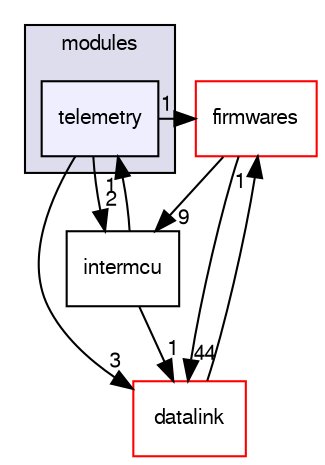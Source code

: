 digraph "sw/airborne/modules/telemetry" {
  compound=true
  node [ fontsize="10", fontname="FreeSans"];
  edge [ labelfontsize="10", labelfontname="FreeSans"];
  subgraph clusterdir_c2abcdd6ccb39c3582929c0e3f5651c2 {
    graph [ bgcolor="#ddddee", pencolor="black", label="modules" fontname="FreeSans", fontsize="10", URL="dir_c2abcdd6ccb39c3582929c0e3f5651c2.html"]
  dir_dab7dfbaf243a3c567626a250692cdbb [shape=box, label="telemetry", style="filled", fillcolor="#eeeeff", pencolor="black", URL="dir_dab7dfbaf243a3c567626a250692cdbb.html"];
  }
  dir_e7d2494544042a787a6ee70a779a5e07 [shape=box label="firmwares" fillcolor="white" style="filled" color="red" URL="dir_e7d2494544042a787a6ee70a779a5e07.html"];
  dir_164c7aa663179b26059278e7f36078da [shape=box label="datalink" fillcolor="white" style="filled" color="red" URL="dir_164c7aa663179b26059278e7f36078da.html"];
  dir_b59edde850f8ccf4b394776fda69f2c6 [shape=box label="intermcu" URL="dir_b59edde850f8ccf4b394776fda69f2c6.html"];
  dir_dab7dfbaf243a3c567626a250692cdbb->dir_e7d2494544042a787a6ee70a779a5e07 [headlabel="1", labeldistance=1.5 headhref="dir_000200_000092.html"];
  dir_dab7dfbaf243a3c567626a250692cdbb->dir_164c7aa663179b26059278e7f36078da [headlabel="3", labeldistance=1.5 headhref="dir_000200_000034.html"];
  dir_dab7dfbaf243a3c567626a250692cdbb->dir_b59edde850f8ccf4b394776fda69f2c6 [headlabel="2", labeldistance=1.5 headhref="dir_000200_000165.html"];
  dir_e7d2494544042a787a6ee70a779a5e07->dir_164c7aa663179b26059278e7f36078da [headlabel="44", labeldistance=1.5 headhref="dir_000092_000034.html"];
  dir_e7d2494544042a787a6ee70a779a5e07->dir_b59edde850f8ccf4b394776fda69f2c6 [headlabel="9", labeldistance=1.5 headhref="dir_000092_000165.html"];
  dir_164c7aa663179b26059278e7f36078da->dir_e7d2494544042a787a6ee70a779a5e07 [headlabel="1", labeldistance=1.5 headhref="dir_000034_000092.html"];
  dir_b59edde850f8ccf4b394776fda69f2c6->dir_dab7dfbaf243a3c567626a250692cdbb [headlabel="1", labeldistance=1.5 headhref="dir_000165_000200.html"];
  dir_b59edde850f8ccf4b394776fda69f2c6->dir_164c7aa663179b26059278e7f36078da [headlabel="1", labeldistance=1.5 headhref="dir_000165_000034.html"];
}
